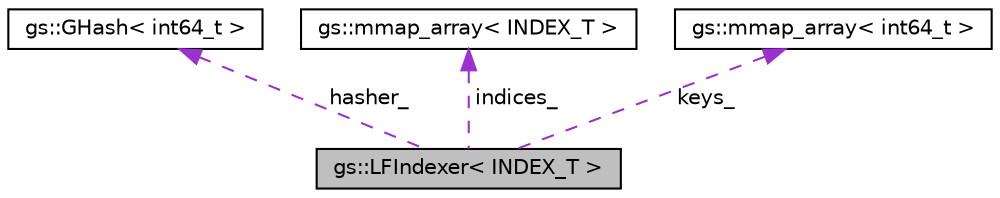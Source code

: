 digraph "gs::LFIndexer&lt; INDEX_T &gt;"
{
 // LATEX_PDF_SIZE
  edge [fontname="Helvetica",fontsize="10",labelfontname="Helvetica",labelfontsize="10"];
  node [fontname="Helvetica",fontsize="10",shape=record];
  Node1 [label="gs::LFIndexer\< INDEX_T \>",height=0.2,width=0.4,color="black", fillcolor="grey75", style="filled", fontcolor="black",tooltip=" "];
  Node2 -> Node1 [dir="back",color="darkorchid3",fontsize="10",style="dashed",label=" hasher_" ,fontname="Helvetica"];
  Node2 [label="gs::GHash\< int64_t \>",height=0.2,width=0.4,color="black", fillcolor="white", style="filled",URL="$structgs_1_1GHash_3_01int64__t_01_4.html",tooltip=" "];
  Node3 -> Node1 [dir="back",color="darkorchid3",fontsize="10",style="dashed",label=" indices_" ,fontname="Helvetica"];
  Node3 [label="gs::mmap_array\< INDEX_T \>",height=0.2,width=0.4,color="black", fillcolor="white", style="filled",URL="$classgs_1_1mmap__array.html",tooltip=" "];
  Node4 -> Node1 [dir="back",color="darkorchid3",fontsize="10",style="dashed",label=" keys_" ,fontname="Helvetica"];
  Node4 [label="gs::mmap_array\< int64_t \>",height=0.2,width=0.4,color="black", fillcolor="white", style="filled",URL="$classgs_1_1mmap__array.html",tooltip=" "];
}
